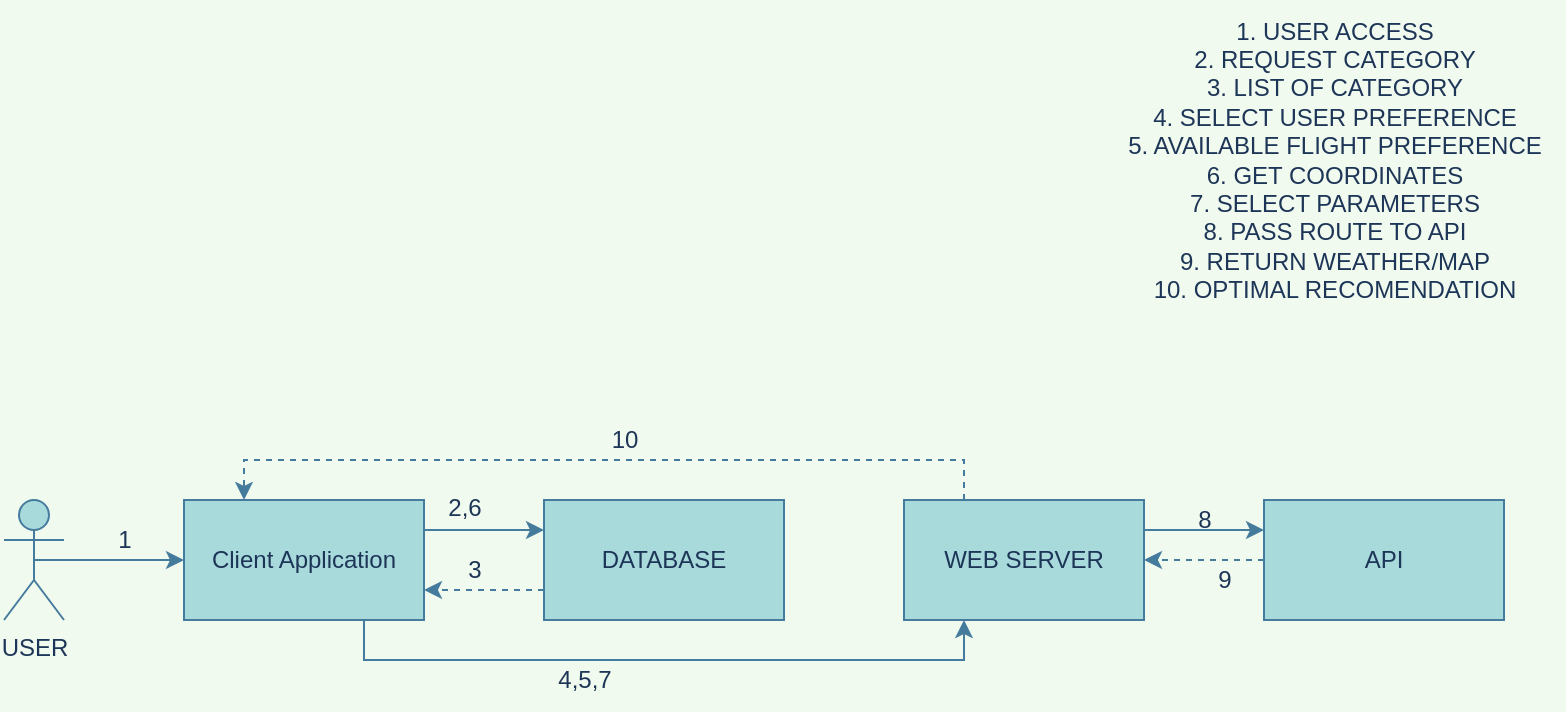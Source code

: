 <mxfile version="20.6.0" type="github">
  <diagram id="rO5LfurVTnsM8weZ-RfK" name="Page-1">
    <mxGraphModel dx="1038" dy="521" grid="1" gridSize="10" guides="1" tooltips="1" connect="1" arrows="1" fold="1" page="1" pageScale="1" pageWidth="850" pageHeight="1100" background="#F1FAEE" math="0" shadow="0">
      <root>
        <mxCell id="0" />
        <mxCell id="1" parent="0" />
        <mxCell id="G67UYWPQfRbL8nfXHm1S-37" style="edgeStyle=orthogonalEdgeStyle;rounded=0;orthogonalLoop=1;jettySize=auto;html=1;exitX=0.5;exitY=0.5;exitDx=0;exitDy=0;exitPerimeter=0;entryX=0;entryY=0.5;entryDx=0;entryDy=0;strokeColor=#457B9D;fontSize=12;fontColor=#1D3557;fillColor=#A8DADC;" edge="1" parent="1" source="G67UYWPQfRbL8nfXHm1S-1" target="G67UYWPQfRbL8nfXHm1S-11">
          <mxGeometry relative="1" as="geometry" />
        </mxCell>
        <mxCell id="G67UYWPQfRbL8nfXHm1S-1" value="USER" style="shape=umlActor;verticalLabelPosition=bottom;verticalAlign=top;html=1;fillColor=#A8DADC;strokeColor=#457B9D;fontColor=#1D3557;" vertex="1" parent="1">
          <mxGeometry x="40" y="300" width="30" height="60" as="geometry" />
        </mxCell>
        <mxCell id="G67UYWPQfRbL8nfXHm1S-26" style="edgeStyle=orthogonalEdgeStyle;rounded=0;orthogonalLoop=1;jettySize=auto;html=1;exitX=1;exitY=0.25;exitDx=0;exitDy=0;entryX=0;entryY=0.25;entryDx=0;entryDy=0;labelBackgroundColor=#F1FAEE;strokeColor=#457B9D;fontColor=#1D3557;" edge="1" parent="1" source="G67UYWPQfRbL8nfXHm1S-11" target="G67UYWPQfRbL8nfXHm1S-23">
          <mxGeometry relative="1" as="geometry" />
        </mxCell>
        <mxCell id="G67UYWPQfRbL8nfXHm1S-29" style="edgeStyle=orthogonalEdgeStyle;rounded=0;orthogonalLoop=1;jettySize=auto;html=1;exitX=0.75;exitY=1;exitDx=0;exitDy=0;entryX=0.25;entryY=1;entryDx=0;entryDy=0;labelBackgroundColor=#F1FAEE;strokeColor=#457B9D;fontColor=#1D3557;" edge="1" parent="1" source="G67UYWPQfRbL8nfXHm1S-11" target="G67UYWPQfRbL8nfXHm1S-24">
          <mxGeometry relative="1" as="geometry" />
        </mxCell>
        <mxCell id="G67UYWPQfRbL8nfXHm1S-11" value="Client Application" style="rounded=0;whiteSpace=wrap;html=1;fillColor=#A8DADC;strokeColor=#457B9D;fontColor=#1D3557;" vertex="1" parent="1">
          <mxGeometry x="130" y="300" width="120" height="60" as="geometry" />
        </mxCell>
        <mxCell id="G67UYWPQfRbL8nfXHm1S-30" style="edgeStyle=orthogonalEdgeStyle;rounded=0;orthogonalLoop=1;jettySize=auto;html=1;exitX=0;exitY=0.75;exitDx=0;exitDy=0;entryX=1;entryY=0.75;entryDx=0;entryDy=0;dashed=1;labelBackgroundColor=#F1FAEE;strokeColor=#457B9D;fontColor=#1D3557;" edge="1" parent="1" source="G67UYWPQfRbL8nfXHm1S-23" target="G67UYWPQfRbL8nfXHm1S-11">
          <mxGeometry relative="1" as="geometry" />
        </mxCell>
        <mxCell id="G67UYWPQfRbL8nfXHm1S-23" value="DATABASE" style="rounded=0;whiteSpace=wrap;html=1;fillColor=#A8DADC;strokeColor=#457B9D;fontColor=#1D3557;" vertex="1" parent="1">
          <mxGeometry x="310" y="300" width="120" height="60" as="geometry" />
        </mxCell>
        <mxCell id="G67UYWPQfRbL8nfXHm1S-31" style="edgeStyle=orthogonalEdgeStyle;rounded=0;orthogonalLoop=1;jettySize=auto;html=1;exitX=0.25;exitY=0;exitDx=0;exitDy=0;entryX=0.25;entryY=0;entryDx=0;entryDy=0;dashed=1;labelBackgroundColor=#F1FAEE;strokeColor=#457B9D;fontColor=#1D3557;" edge="1" parent="1" source="G67UYWPQfRbL8nfXHm1S-24" target="G67UYWPQfRbL8nfXHm1S-11">
          <mxGeometry relative="1" as="geometry" />
        </mxCell>
        <mxCell id="G67UYWPQfRbL8nfXHm1S-32" style="edgeStyle=orthogonalEdgeStyle;rounded=0;orthogonalLoop=1;jettySize=auto;html=1;exitX=0;exitY=0.5;exitDx=0;exitDy=0;entryX=1;entryY=0.5;entryDx=0;entryDy=0;dashed=1;labelBackgroundColor=#F1FAEE;strokeColor=#457B9D;fontColor=#1D3557;" edge="1" parent="1" source="G67UYWPQfRbL8nfXHm1S-25" target="G67UYWPQfRbL8nfXHm1S-24">
          <mxGeometry relative="1" as="geometry" />
        </mxCell>
        <mxCell id="G67UYWPQfRbL8nfXHm1S-44" style="edgeStyle=orthogonalEdgeStyle;rounded=0;orthogonalLoop=1;jettySize=auto;html=1;exitX=1;exitY=0.25;exitDx=0;exitDy=0;entryX=0;entryY=0.25;entryDx=0;entryDy=0;strokeColor=#457B9D;fontSize=12;fontColor=#1D3557;fillColor=#A8DADC;" edge="1" parent="1" source="G67UYWPQfRbL8nfXHm1S-24" target="G67UYWPQfRbL8nfXHm1S-25">
          <mxGeometry relative="1" as="geometry" />
        </mxCell>
        <mxCell id="G67UYWPQfRbL8nfXHm1S-24" value="WEB SERVER" style="rounded=0;whiteSpace=wrap;html=1;fillColor=#A8DADC;strokeColor=#457B9D;fontColor=#1D3557;" vertex="1" parent="1">
          <mxGeometry x="490" y="300" width="120" height="60" as="geometry" />
        </mxCell>
        <mxCell id="G67UYWPQfRbL8nfXHm1S-25" value="API" style="rounded=0;whiteSpace=wrap;html=1;fillColor=#A8DADC;strokeColor=#457B9D;fontColor=#1D3557;" vertex="1" parent="1">
          <mxGeometry x="670" y="300" width="120" height="60" as="geometry" />
        </mxCell>
        <mxCell id="G67UYWPQfRbL8nfXHm1S-33" value="1. USER ACCESS&lt;br&gt;2. REQUEST CATEGORY&lt;br&gt;3. LIST OF CATEGORY&lt;br&gt;4. SELECT USER PREFERENCE&lt;br&gt;5. AVAILABLE FLIGHT PREFERENCE&lt;br&gt;6. GET COORDINATES&lt;br&gt;7. SELECT PARAMETERS&lt;br&gt;8. PASS ROUTE TO API&lt;br&gt;9. RETURN WEATHER/MAP&lt;br&gt;10. OPTIMAL RECOMENDATION&lt;br&gt;" style="text;html=1;align=center;verticalAlign=middle;resizable=0;points=[];autosize=1;strokeColor=none;fillColor=none;fontColor=#1D3557;" vertex="1" parent="1">
          <mxGeometry x="590" y="50" width="230" height="160" as="geometry" />
        </mxCell>
        <mxCell id="G67UYWPQfRbL8nfXHm1S-36" value="&lt;font style=&quot;font-size: 12px;&quot;&gt;2,6&lt;/font&gt;" style="text;html=1;align=center;verticalAlign=middle;resizable=0;points=[];autosize=1;strokeColor=none;fillColor=none;fontSize=23;fontColor=#1D3557;" vertex="1" parent="1">
          <mxGeometry x="250" y="280" width="40" height="40" as="geometry" />
        </mxCell>
        <mxCell id="G67UYWPQfRbL8nfXHm1S-38" value="1" style="text;html=1;align=center;verticalAlign=middle;resizable=0;points=[];autosize=1;strokeColor=none;fillColor=none;fontSize=12;fontColor=#1D3557;" vertex="1" parent="1">
          <mxGeometry x="85" y="305" width="30" height="30" as="geometry" />
        </mxCell>
        <mxCell id="G67UYWPQfRbL8nfXHm1S-39" value="3" style="text;html=1;align=center;verticalAlign=middle;resizable=0;points=[];autosize=1;strokeColor=none;fillColor=none;fontSize=12;fontColor=#1D3557;" vertex="1" parent="1">
          <mxGeometry x="260" y="320" width="30" height="30" as="geometry" />
        </mxCell>
        <mxCell id="G67UYWPQfRbL8nfXHm1S-40" value="4,5,7" style="text;html=1;align=center;verticalAlign=middle;resizable=0;points=[];autosize=1;strokeColor=none;fillColor=none;fontSize=12;fontColor=#1D3557;" vertex="1" parent="1">
          <mxGeometry x="305" y="375" width="50" height="30" as="geometry" />
        </mxCell>
        <mxCell id="G67UYWPQfRbL8nfXHm1S-41" value="10" style="text;html=1;align=center;verticalAlign=middle;resizable=0;points=[];autosize=1;strokeColor=none;fillColor=none;fontSize=12;fontColor=#1D3557;" vertex="1" parent="1">
          <mxGeometry x="330" y="255" width="40" height="30" as="geometry" />
        </mxCell>
        <mxCell id="G67UYWPQfRbL8nfXHm1S-45" value="8" style="text;html=1;align=center;verticalAlign=middle;resizable=0;points=[];autosize=1;strokeColor=none;fillColor=none;fontSize=12;fontColor=#1D3557;" vertex="1" parent="1">
          <mxGeometry x="625" y="295" width="30" height="30" as="geometry" />
        </mxCell>
        <mxCell id="G67UYWPQfRbL8nfXHm1S-46" value="9" style="text;html=1;align=center;verticalAlign=middle;resizable=0;points=[];autosize=1;strokeColor=none;fillColor=none;fontSize=12;fontColor=#1D3557;" vertex="1" parent="1">
          <mxGeometry x="635" y="325" width="30" height="30" as="geometry" />
        </mxCell>
      </root>
    </mxGraphModel>
  </diagram>
</mxfile>
